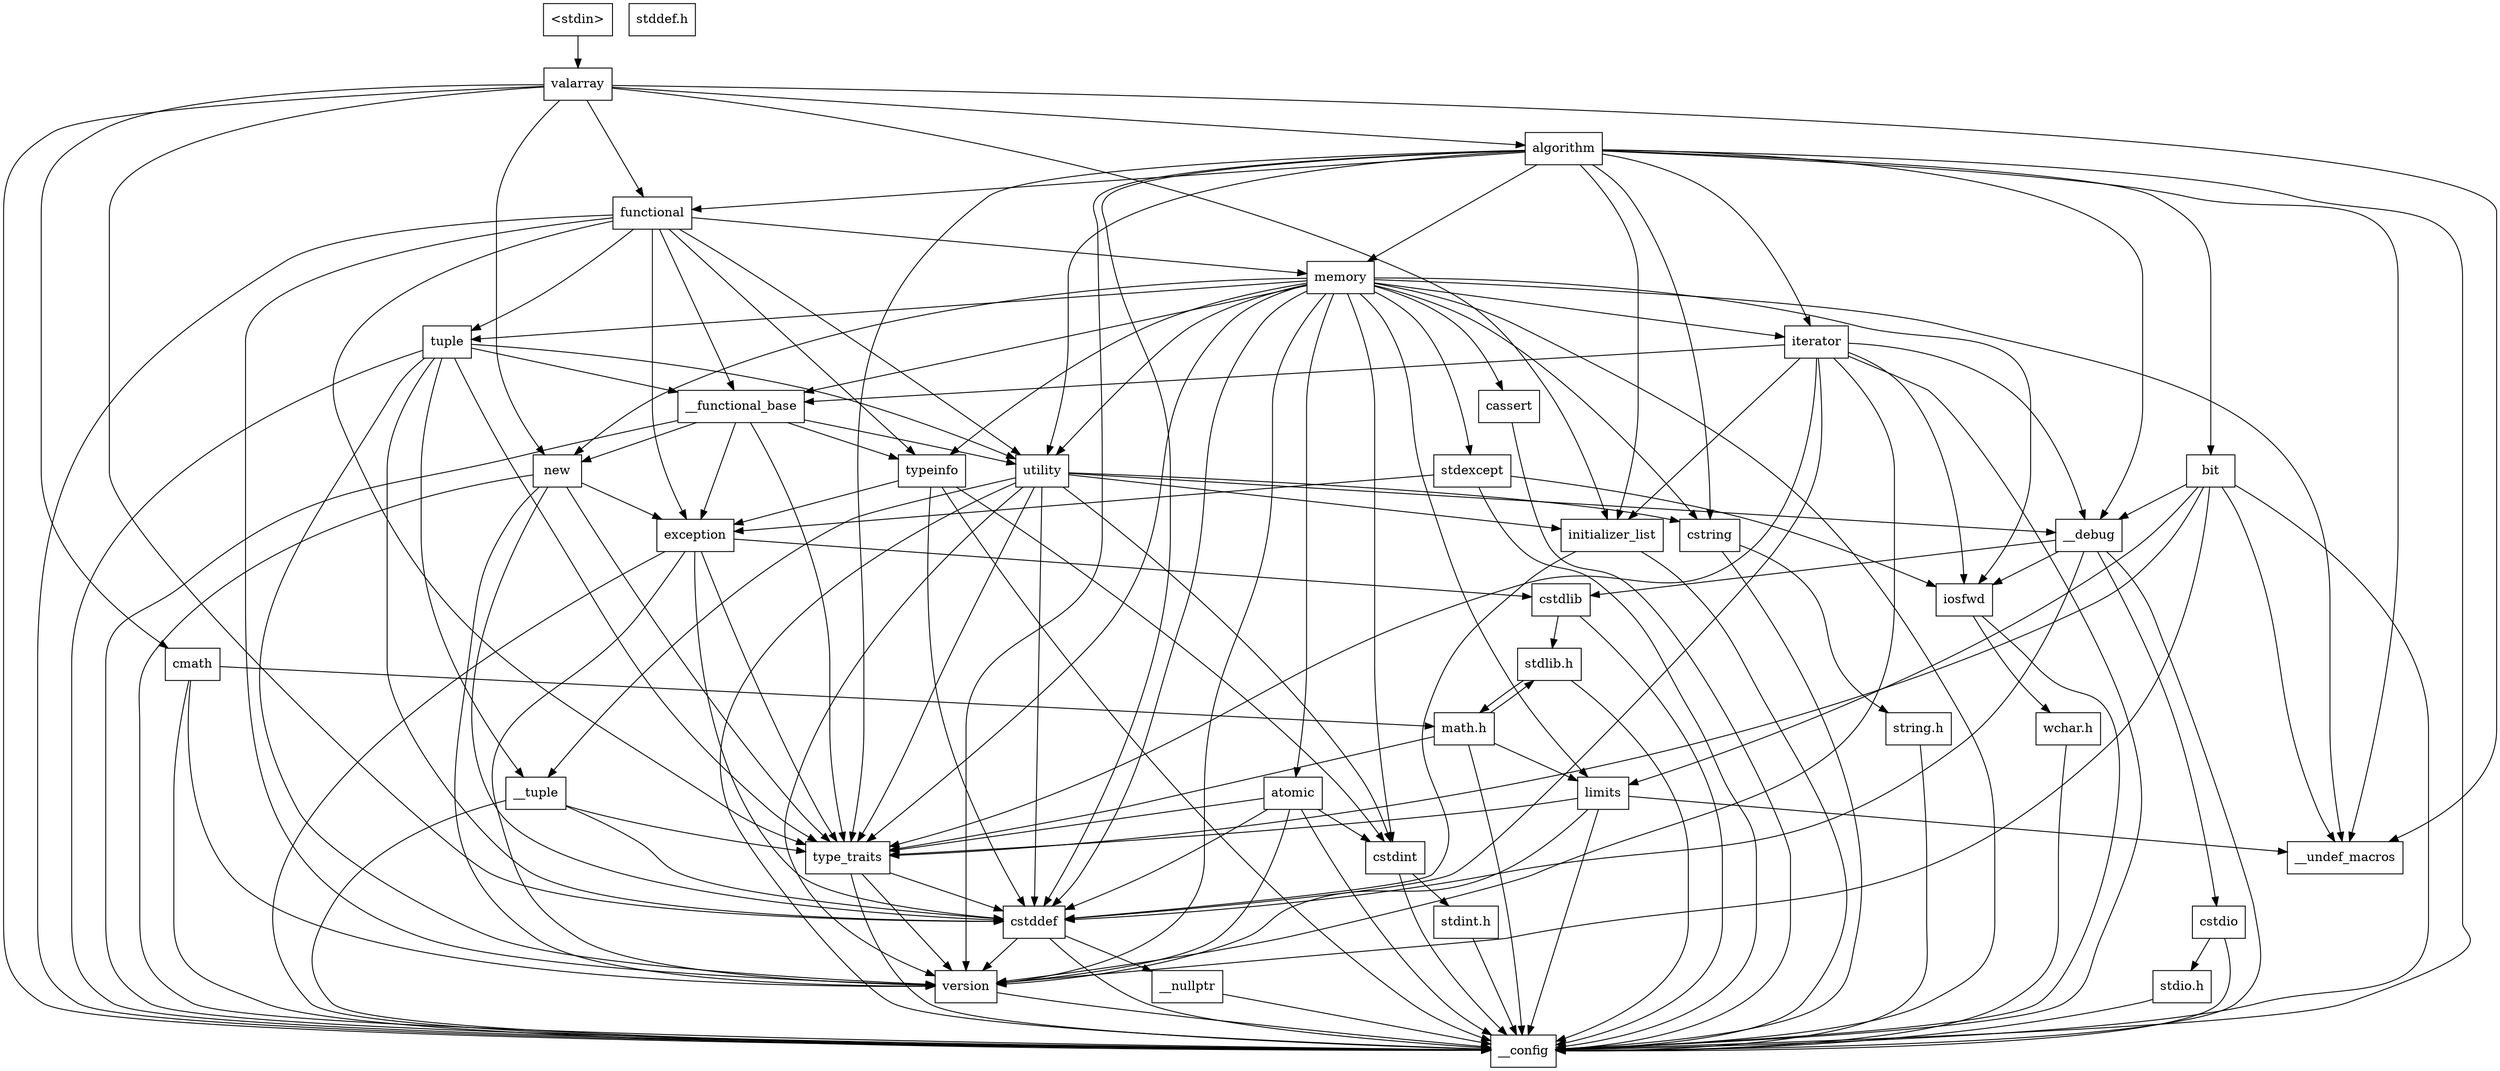 digraph "dependencies" {
  header_0 [ shape="box", label="\<stdin\>" ];
  header_1 [ shape="box", label="valarray" ];
  header_101 [ shape="box", label="memory" ];
  header_102 [ shape="box", label="typeinfo" ];
  header_103 [ shape="box", label="exception" ];
  header_104 [ shape="box", label="new" ];
  header_105 [ shape="box", label="iterator" ];
  header_106 [ shape="box", label="__functional_base" ];
  header_107 [ shape="box", label="tuple" ];
  header_108 [ shape="box", label="stdexcept" ];
  header_109 [ shape="box", label="cassert" ];
  header_11 [ shape="box", label="cstddef" ];
  header_111 [ shape="box", label="atomic" ];
  header_112 [ shape="box", label="functional" ];
  header_113 [ shape="box", label="bit" ];
  header_12 [ shape="box", label="version" ];
  header_15 [ shape="box", label="__nullptr" ];
  header_16 [ shape="box", label="cmath" ];
  header_17 [ shape="box", label="math.h" ];
  header_18 [ shape="box", label="stdlib.h" ];
  header_2 [ shape="box", label="__config" ];
  header_21 [ shape="box", label="stddef.h" ];
  header_63 [ shape="box", label="type_traits" ];
  header_64 [ shape="box", label="limits" ];
  header_65 [ shape="box", label="__undef_macros" ];
  header_66 [ shape="box", label="initializer_list" ];
  header_67 [ shape="box", label="algorithm" ];
  header_68 [ shape="box", label="cstring" ];
  header_69 [ shape="box", label="string.h" ];
  header_72 [ shape="box", label="utility" ];
  header_73 [ shape="box", label="__tuple" ];
  header_74 [ shape="box", label="cstdint" ];
  header_75 [ shape="box", label="stdint.h" ];
  header_80 [ shape="box", label="__debug" ];
  header_81 [ shape="box", label="iosfwd" ];
  header_82 [ shape="box", label="wchar.h" ];
  header_90 [ shape="box", label="cstdlib" ];
  header_91 [ shape="box", label="cstdio" ];
  header_92 [ shape="box", label="stdio.h" ];
  header_63 -> header_2;
  header_63 -> header_11;
  header_63 -> header_12;
  header_64 -> header_65;
  header_64 -> header_63;
  header_64 -> header_2;
  header_64 -> header_12;
  header_67 -> header_11;
  header_67 -> header_12;
  header_67 -> header_112;
  header_67 -> header_72;
  header_67 -> header_63;
  header_67 -> header_2;
  header_67 -> header_66;
  header_67 -> header_105;
  header_67 -> header_68;
  header_67 -> header_80;
  header_67 -> header_101;
  header_67 -> header_113;
  header_67 -> header_65;
  header_66 -> header_2;
  header_66 -> header_11;
  header_69 -> header_2;
  header_68 -> header_69;
  header_68 -> header_2;
  header_72 -> header_11;
  header_72 -> header_12;
  header_72 -> header_73;
  header_72 -> header_63;
  header_72 -> header_2;
  header_72 -> header_74;
  header_72 -> header_66;
  header_72 -> header_68;
  header_72 -> header_80;
  header_73 -> header_63;
  header_73 -> header_2;
  header_73 -> header_11;
  header_74 -> header_2;
  header_74 -> header_75;
  header_75 -> header_2;
  header_112 -> header_12;
  header_112 -> header_72;
  header_112 -> header_63;
  header_112 -> header_2;
  header_112 -> header_107;
  header_112 -> header_106;
  header_112 -> header_101;
  header_112 -> header_103;
  header_112 -> header_102;
  header_113 -> header_12;
  header_113 -> header_63;
  header_113 -> header_65;
  header_113 -> header_64;
  header_113 -> header_2;
  header_113 -> header_80;
  header_111 -> header_12;
  header_111 -> header_63;
  header_111 -> header_2;
  header_111 -> header_11;
  header_111 -> header_74;
  header_105 -> header_80;
  header_105 -> header_11;
  header_105 -> header_12;
  header_105 -> header_63;
  header_105 -> header_2;
  header_105 -> header_66;
  header_105 -> header_81;
  header_105 -> header_106;
  header_104 -> header_63;
  header_104 -> header_2;
  header_104 -> header_11;
  header_104 -> header_12;
  header_104 -> header_103;
  header_107 -> header_11;
  header_107 -> header_12;
  header_107 -> header_72;
  header_107 -> header_73;
  header_107 -> header_63;
  header_107 -> header_2;
  header_107 -> header_106;
  header_106 -> header_72;
  header_106 -> header_63;
  header_106 -> header_2;
  header_106 -> header_104;
  header_106 -> header_103;
  header_106 -> header_102;
  header_101 -> header_109;
  header_101 -> header_111;
  header_101 -> header_11;
  header_101 -> header_12;
  header_101 -> header_72;
  header_101 -> header_63;
  header_101 -> header_2;
  header_101 -> header_108;
  header_101 -> header_74;
  header_101 -> header_68;
  header_101 -> header_105;
  header_101 -> header_104;
  header_101 -> header_81;
  header_101 -> header_106;
  header_101 -> header_64;
  header_101 -> header_107;
  header_101 -> header_65;
  header_101 -> header_102;
  header_0 -> header_1;
  header_1 -> header_16;
  header_1 -> header_11;
  header_1 -> header_2;
  header_1 -> header_67;
  header_1 -> header_66;
  header_1 -> header_104;
  header_1 -> header_112;
  header_1 -> header_65;
  header_109 -> header_2;
  header_108 -> header_81;
  header_108 -> header_2;
  header_108 -> header_103;
  header_82 -> header_2;
  header_81 -> header_82;
  header_81 -> header_2;
  header_80 -> header_90;
  header_80 -> header_81;
  header_80 -> header_2;
  header_80 -> header_91;
  header_80 -> header_11;
  header_103 -> header_90;
  header_103 -> header_63;
  header_103 -> header_2;
  header_103 -> header_11;
  header_103 -> header_12;
  header_102 -> header_2;
  header_102 -> header_11;
  header_102 -> header_74;
  header_102 -> header_103;
  header_15 -> header_2;
  header_16 -> header_17;
  header_16 -> header_2;
  header_16 -> header_12;
  header_17 -> header_18;
  header_17 -> header_63;
  header_17 -> header_2;
  header_17 -> header_64;
  header_11 -> header_15;
  header_11 -> header_2;
  header_11 -> header_12;
  header_12 -> header_2;
  header_18 -> header_17;
  header_18 -> header_2;
  header_90 -> header_18;
  header_90 -> header_2;
  header_91 -> header_2;
  header_91 -> header_92;
  header_92 -> header_2;
}